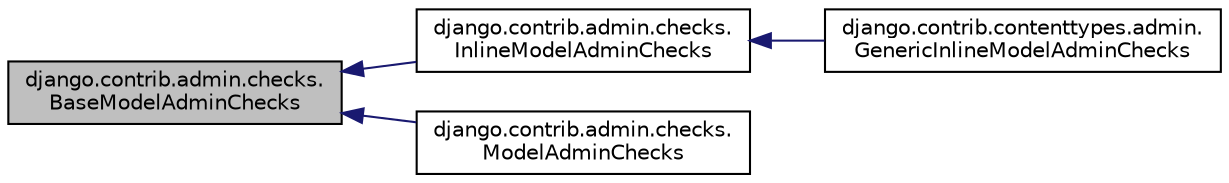 digraph "django.contrib.admin.checks.BaseModelAdminChecks"
{
 // LATEX_PDF_SIZE
  edge [fontname="Helvetica",fontsize="10",labelfontname="Helvetica",labelfontsize="10"];
  node [fontname="Helvetica",fontsize="10",shape=record];
  rankdir="LR";
  Node1 [label="django.contrib.admin.checks.\lBaseModelAdminChecks",height=0.2,width=0.4,color="black", fillcolor="grey75", style="filled", fontcolor="black",tooltip=" "];
  Node1 -> Node2 [dir="back",color="midnightblue",fontsize="10",style="solid"];
  Node2 [label="django.contrib.admin.checks.\lInlineModelAdminChecks",height=0.2,width=0.4,color="black", fillcolor="white", style="filled",URL="$classdjango_1_1contrib_1_1admin_1_1checks_1_1_inline_model_admin_checks.html",tooltip=" "];
  Node2 -> Node3 [dir="back",color="midnightblue",fontsize="10",style="solid"];
  Node3 [label="django.contrib.contenttypes.admin.\lGenericInlineModelAdminChecks",height=0.2,width=0.4,color="black", fillcolor="white", style="filled",URL="$classdjango_1_1contrib_1_1contenttypes_1_1admin_1_1_generic_inline_model_admin_checks.html",tooltip=" "];
  Node1 -> Node4 [dir="back",color="midnightblue",fontsize="10",style="solid"];
  Node4 [label="django.contrib.admin.checks.\lModelAdminChecks",height=0.2,width=0.4,color="black", fillcolor="white", style="filled",URL="$classdjango_1_1contrib_1_1admin_1_1checks_1_1_model_admin_checks.html",tooltip=" "];
}
